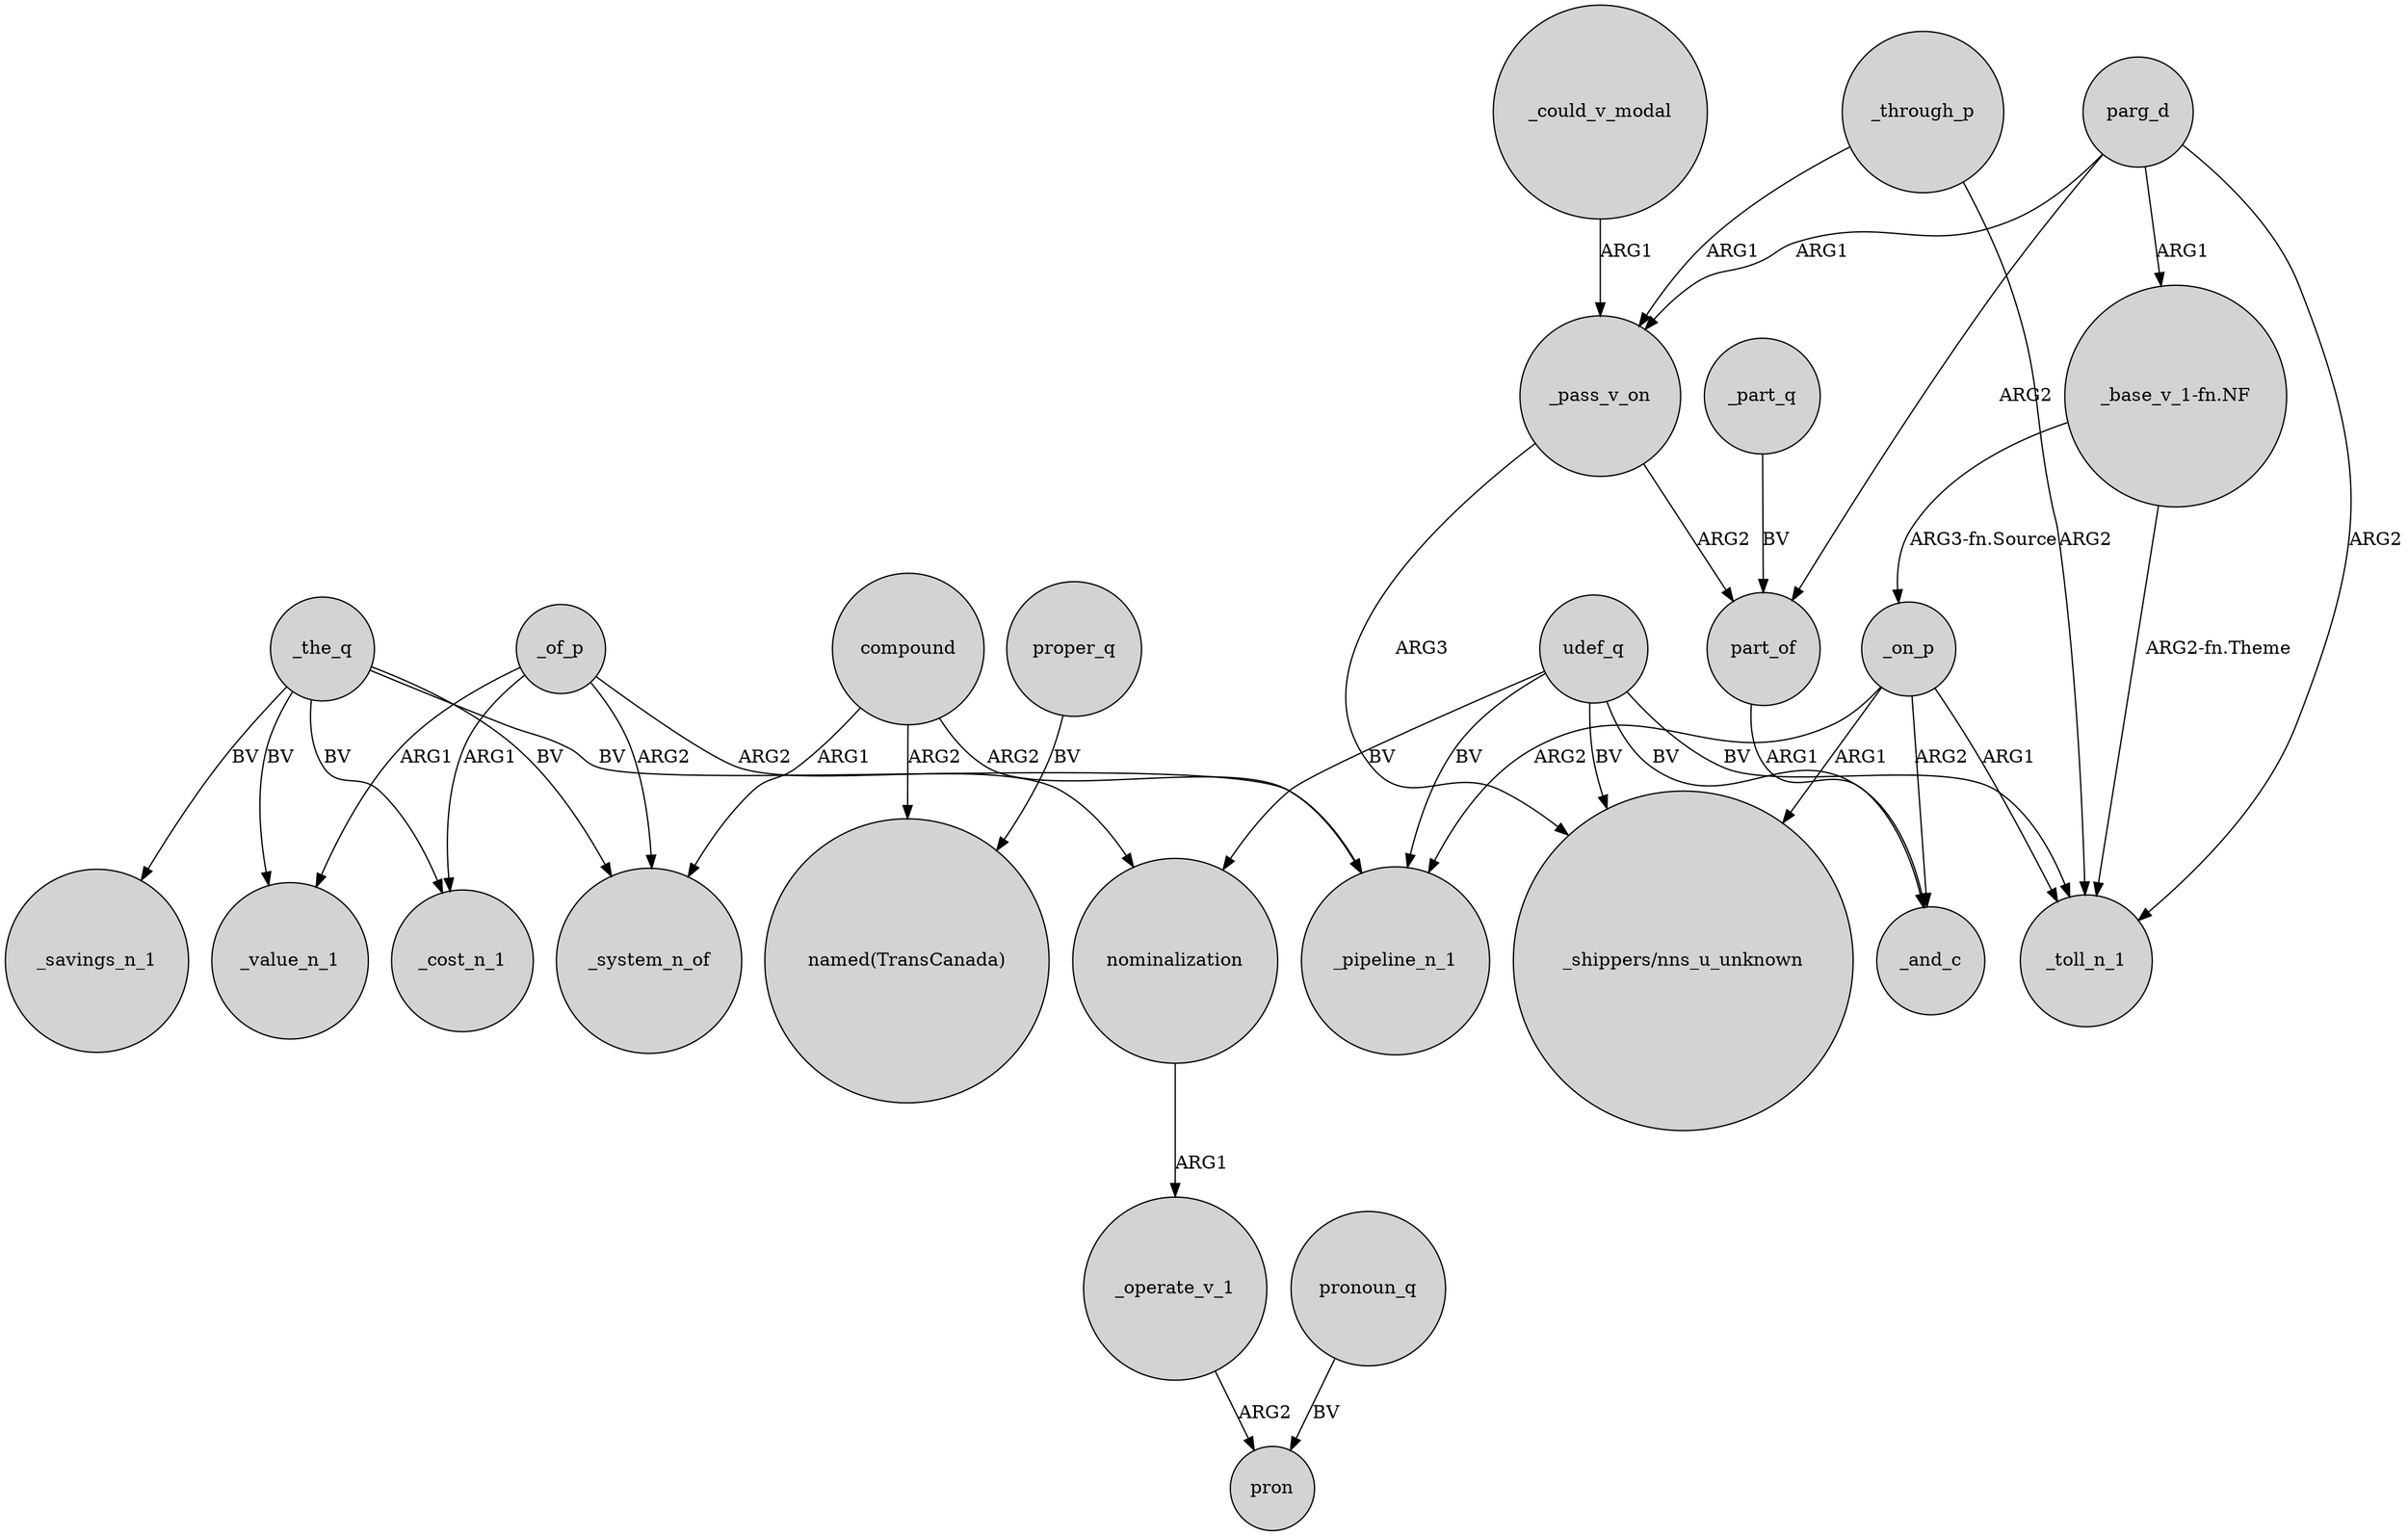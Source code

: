 digraph {
	node [shape=circle style=filled]
	_pass_v_on -> part_of [label=ARG2]
	_operate_v_1 -> pron [label=ARG2]
	nominalization -> _operate_v_1 [label=ARG1]
	_on_p -> _pipeline_n_1 [label=ARG2]
	_on_p -> "_shippers/nns_u_unknown" [label=ARG1]
	compound -> _system_n_of [label=ARG1]
	_through_p -> _pass_v_on [label=ARG1]
	proper_q -> "named(TransCanada)" [label=BV]
	_the_q -> _pipeline_n_1 [label=BV]
	"_base_v_1-fn.NF" -> _toll_n_1 [label="ARG2-fn.Theme"]
	_of_p -> _value_n_1 [label=ARG1]
	compound -> _pipeline_n_1 [label=ARG2]
	_of_p -> _system_n_of [label=ARG2]
	_through_p -> _toll_n_1 [label=ARG2]
	_part_q -> part_of [label=BV]
	_the_q -> _cost_n_1 [label=BV]
	"_base_v_1-fn.NF" -> _on_p [label="ARG3-fn.Source"]
	part_of -> _and_c [label=ARG1]
	_of_p -> _cost_n_1 [label=ARG1]
	pronoun_q -> pron [label=BV]
	_of_p -> nominalization [label=ARG2]
	udef_q -> "_shippers/nns_u_unknown" [label=BV]
	udef_q -> _toll_n_1 [label=BV]
	udef_q -> nominalization [label=BV]
	_the_q -> _value_n_1 [label=BV]
	parg_d -> _pass_v_on [label=ARG1]
	_the_q -> _savings_n_1 [label=BV]
	_on_p -> _toll_n_1 [label=ARG1]
	udef_q -> _pipeline_n_1 [label=BV]
	_on_p -> _and_c [label=ARG2]
	_the_q -> _system_n_of [label=BV]
	parg_d -> part_of [label=ARG2]
	_could_v_modal -> _pass_v_on [label=ARG1]
	compound -> "named(TransCanada)" [label=ARG2]
	udef_q -> _and_c [label=BV]
	parg_d -> _toll_n_1 [label=ARG2]
	parg_d -> "_base_v_1-fn.NF" [label=ARG1]
	_pass_v_on -> "_shippers/nns_u_unknown" [label=ARG3]
}
